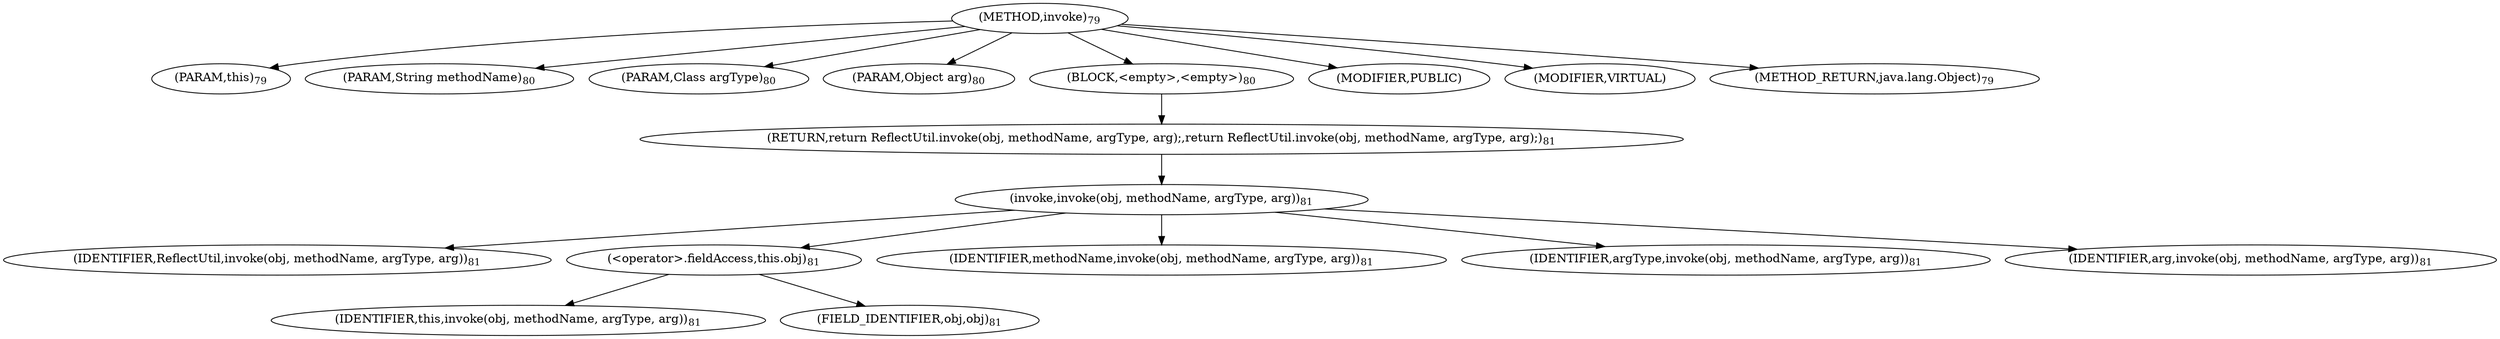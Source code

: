 digraph "invoke" {  
"101" [label = <(METHOD,invoke)<SUB>79</SUB>> ]
"102" [label = <(PARAM,this)<SUB>79</SUB>> ]
"103" [label = <(PARAM,String methodName)<SUB>80</SUB>> ]
"104" [label = <(PARAM,Class argType)<SUB>80</SUB>> ]
"105" [label = <(PARAM,Object arg)<SUB>80</SUB>> ]
"106" [label = <(BLOCK,&lt;empty&gt;,&lt;empty&gt;)<SUB>80</SUB>> ]
"107" [label = <(RETURN,return ReflectUtil.invoke(obj, methodName, argType, arg);,return ReflectUtil.invoke(obj, methodName, argType, arg);)<SUB>81</SUB>> ]
"108" [label = <(invoke,invoke(obj, methodName, argType, arg))<SUB>81</SUB>> ]
"109" [label = <(IDENTIFIER,ReflectUtil,invoke(obj, methodName, argType, arg))<SUB>81</SUB>> ]
"110" [label = <(&lt;operator&gt;.fieldAccess,this.obj)<SUB>81</SUB>> ]
"111" [label = <(IDENTIFIER,this,invoke(obj, methodName, argType, arg))<SUB>81</SUB>> ]
"112" [label = <(FIELD_IDENTIFIER,obj,obj)<SUB>81</SUB>> ]
"113" [label = <(IDENTIFIER,methodName,invoke(obj, methodName, argType, arg))<SUB>81</SUB>> ]
"114" [label = <(IDENTIFIER,argType,invoke(obj, methodName, argType, arg))<SUB>81</SUB>> ]
"115" [label = <(IDENTIFIER,arg,invoke(obj, methodName, argType, arg))<SUB>81</SUB>> ]
"116" [label = <(MODIFIER,PUBLIC)> ]
"117" [label = <(MODIFIER,VIRTUAL)> ]
"118" [label = <(METHOD_RETURN,java.lang.Object)<SUB>79</SUB>> ]
  "101" -> "102" 
  "101" -> "103" 
  "101" -> "104" 
  "101" -> "105" 
  "101" -> "106" 
  "101" -> "116" 
  "101" -> "117" 
  "101" -> "118" 
  "106" -> "107" 
  "107" -> "108" 
  "108" -> "109" 
  "108" -> "110" 
  "108" -> "113" 
  "108" -> "114" 
  "108" -> "115" 
  "110" -> "111" 
  "110" -> "112" 
}
